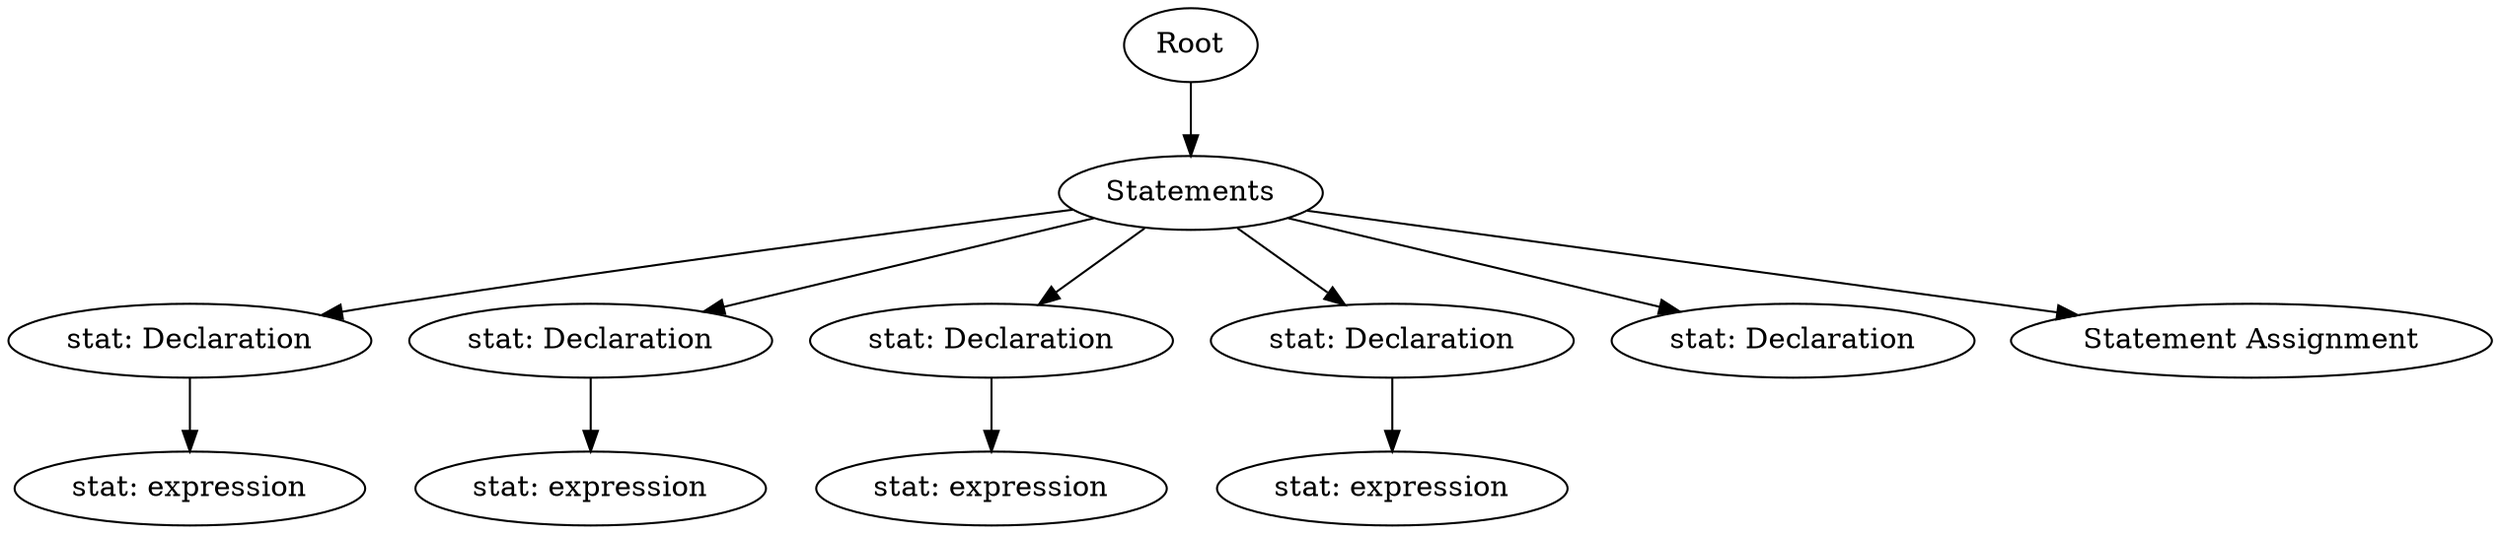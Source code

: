 digraph AST {
  node0 [label="Root"]
  node1 [label="Statements"]
  node2 [label="stat: Declaration"]
  node3 [label="stat: expression"]
  node2 -> node3;
  node1 -> node2;
  node4 [label="stat: Declaration"]
  node5 [label="stat: expression"]
  node4 -> node5;
  node1 -> node4;
  node6 [label="stat: Declaration"]
  node7 [label="stat: expression"]
  node6 -> node7;
  node1 -> node6;
  node8 [label="stat: Declaration"]
  node9 [label="stat: expression"]
  node8 -> node9;
  node1 -> node8;
  node10 [label="stat: Declaration"]
  node1 -> node10;
  node11 [label="Statement Assignment"]
  node1 -> node11;
  node0 -> node1;
}
